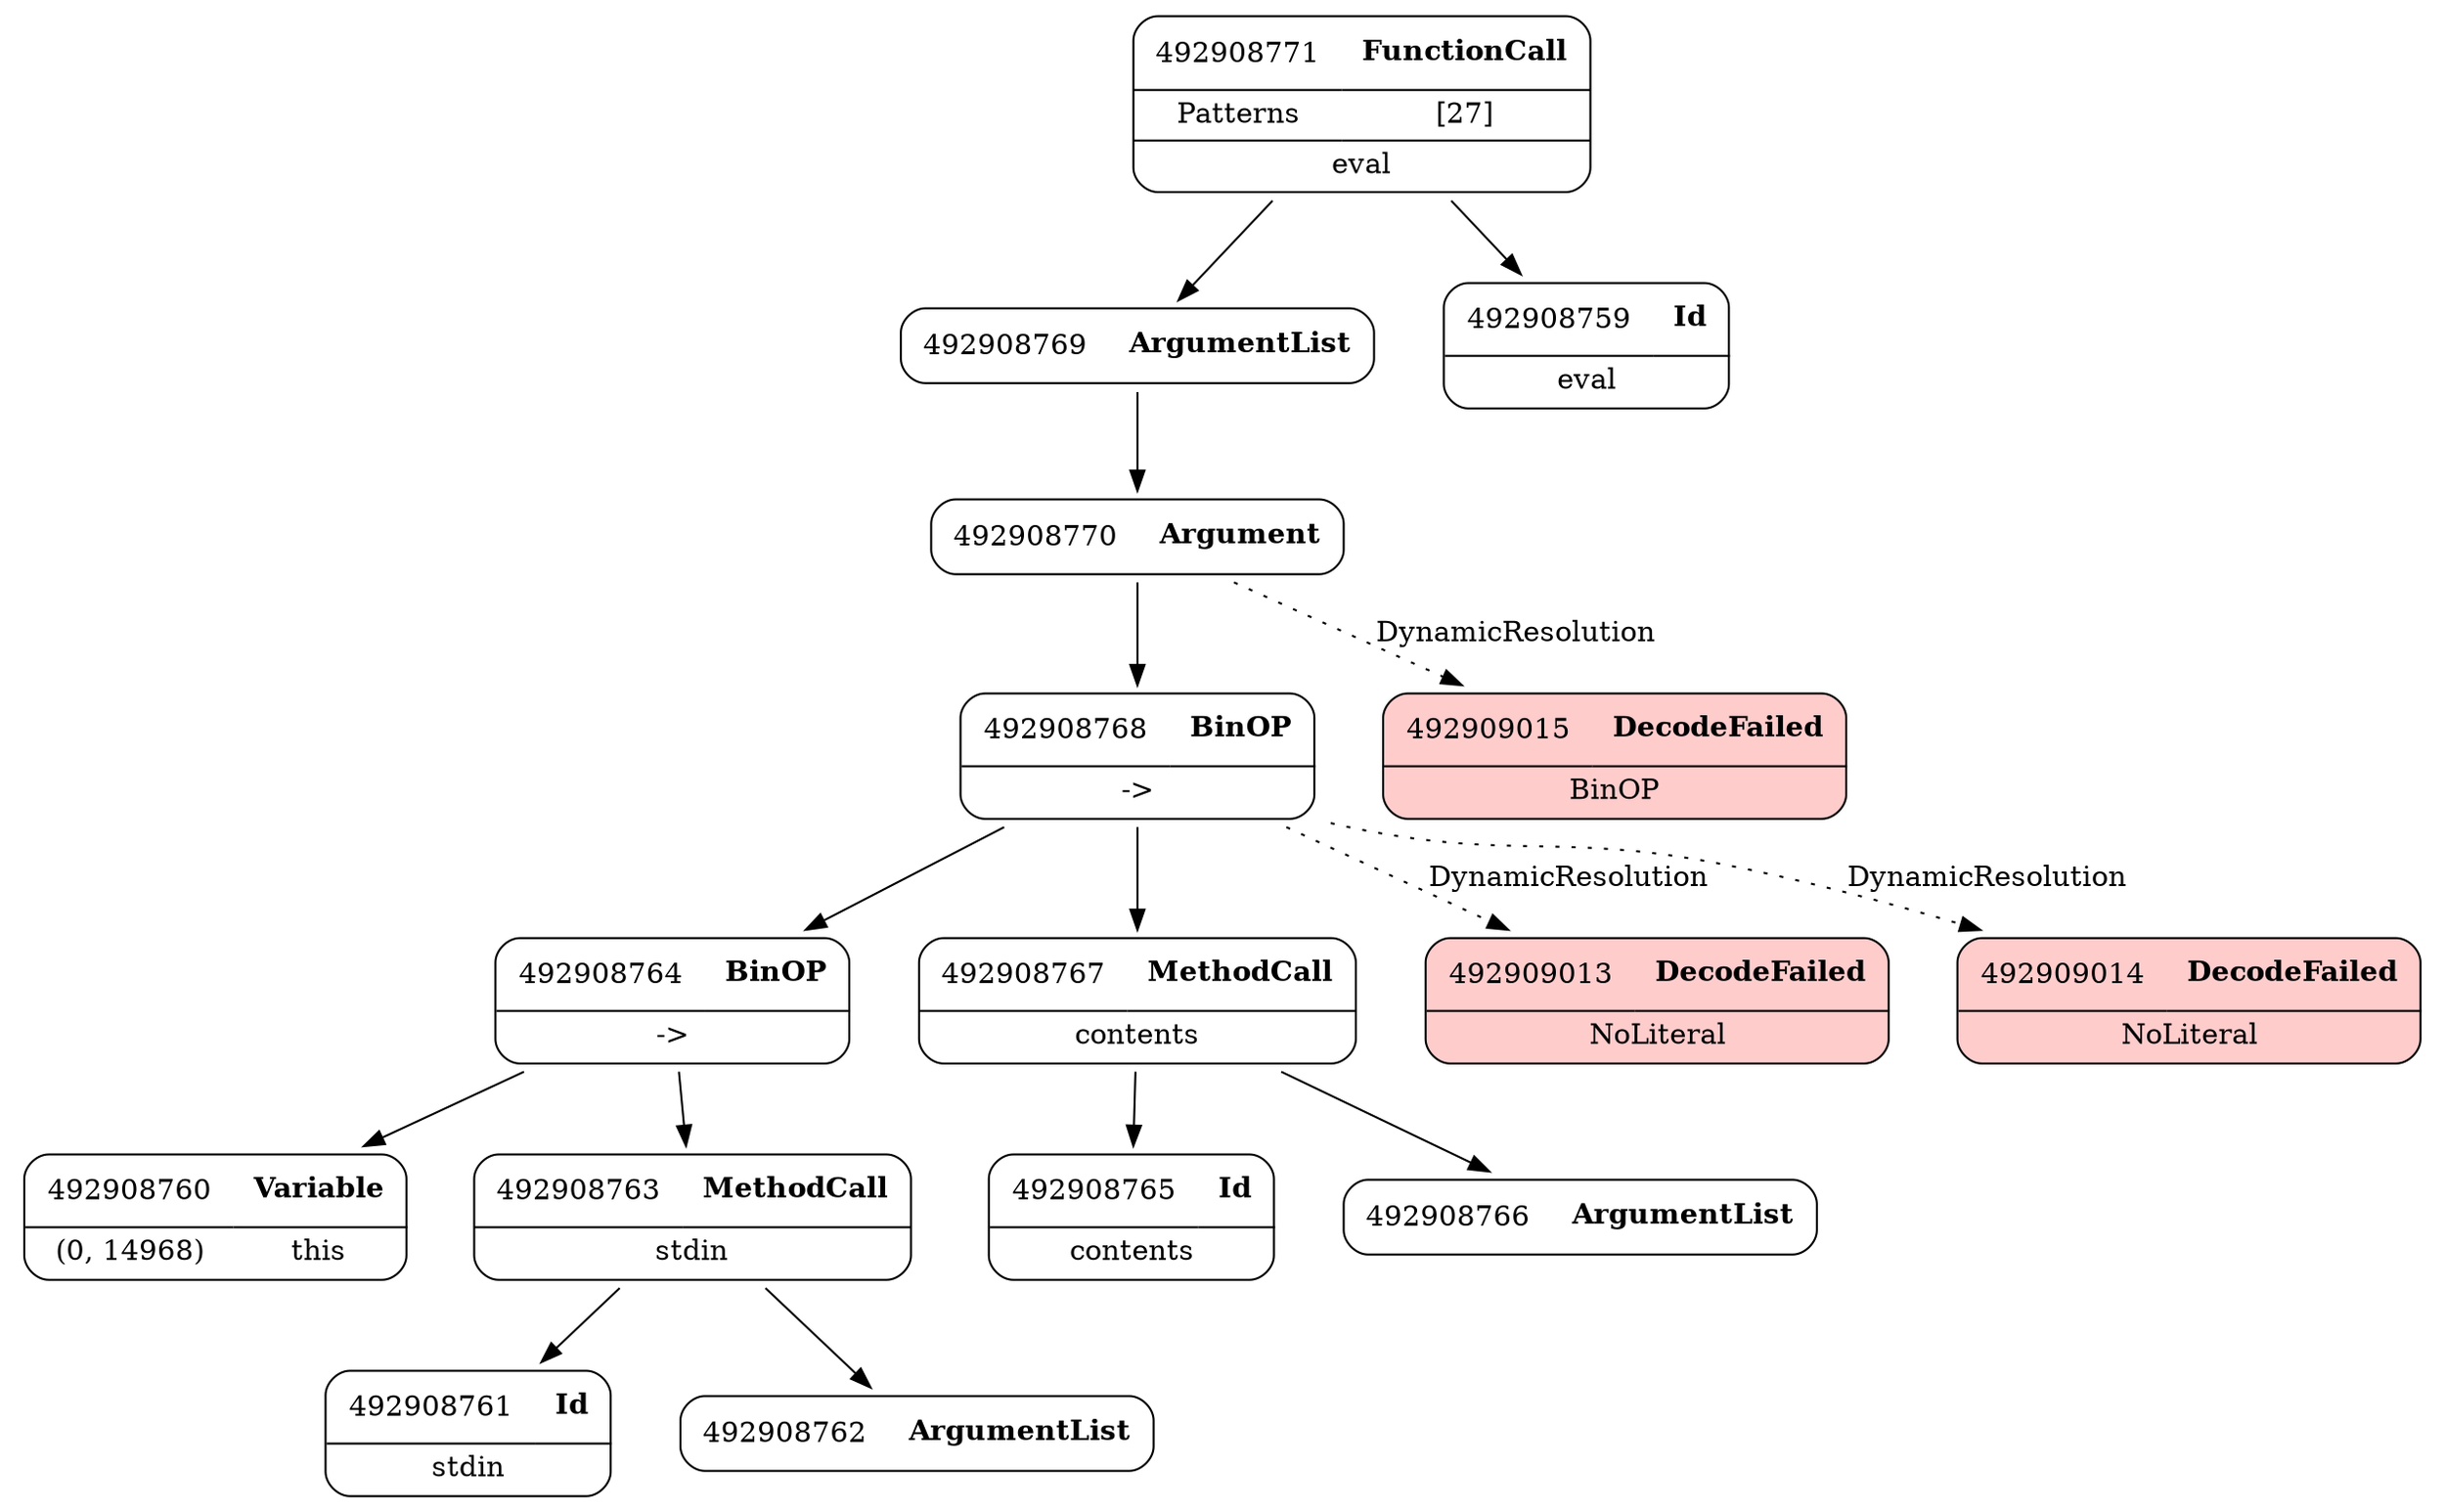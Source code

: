 digraph ast {
node [shape=none];
492908769 [label=<<TABLE border='1' cellspacing='0' cellpadding='10' style='rounded' ><TR><TD border='0'>492908769</TD><TD border='0'><B>ArgumentList</B></TD></TR></TABLE>>];
492908769 -> 492908770 [weight=2];
492908768 [label=<<TABLE border='1' cellspacing='0' cellpadding='10' style='rounded' ><TR><TD border='0'>492908768</TD><TD border='0'><B>BinOP</B></TD></TR><HR/><TR><TD border='0' cellpadding='5' colspan='2'>-&gt;</TD></TR></TABLE>>];
492908768 -> 492908764 [weight=2];
492908768 -> 492908767 [weight=2];
492908768 -> 492909013 [style=dotted,label=DynamicResolution];
492908768 -> 492909014 [style=dotted,label=DynamicResolution];
492908771 [label=<<TABLE border='1' cellspacing='0' cellpadding='10' style='rounded' ><TR><TD border='0'>492908771</TD><TD border='0'><B>FunctionCall</B></TD></TR><HR/><TR><TD border='0' cellpadding='5'>Patterns</TD><TD border='0' cellpadding='5'>[27]</TD></TR><HR/><TR><TD border='0' cellpadding='5' colspan='2'>eval</TD></TR></TABLE>>];
492908771 -> 492908759 [weight=2];
492908771 -> 492908769 [weight=2];
492908770 [label=<<TABLE border='1' cellspacing='0' cellpadding='10' style='rounded' ><TR><TD border='0'>492908770</TD><TD border='0'><B>Argument</B></TD></TR></TABLE>>];
492908770 -> 492908768 [weight=2];
492908770 -> 492909015 [style=dotted,label=DynamicResolution];
492909013 [label=<<TABLE border='1' cellspacing='0' cellpadding='10' style='rounded' bgcolor='#FFCCCC' ><TR><TD border='0'>492909013</TD><TD border='0'><B>DecodeFailed</B></TD></TR><HR/><TR><TD border='0' cellpadding='5' colspan='2'>NoLiteral</TD></TR></TABLE>>];
492908759 [label=<<TABLE border='1' cellspacing='0' cellpadding='10' style='rounded' ><TR><TD border='0'>492908759</TD><TD border='0'><B>Id</B></TD></TR><HR/><TR><TD border='0' cellpadding='5' colspan='2'>eval</TD></TR></TABLE>>];
492909015 [label=<<TABLE border='1' cellspacing='0' cellpadding='10' style='rounded' bgcolor='#FFCCCC' ><TR><TD border='0'>492909015</TD><TD border='0'><B>DecodeFailed</B></TD></TR><HR/><TR><TD border='0' cellpadding='5' colspan='2'>BinOP</TD></TR></TABLE>>];
492909014 [label=<<TABLE border='1' cellspacing='0' cellpadding='10' style='rounded' bgcolor='#FFCCCC' ><TR><TD border='0'>492909014</TD><TD border='0'><B>DecodeFailed</B></TD></TR><HR/><TR><TD border='0' cellpadding='5' colspan='2'>NoLiteral</TD></TR></TABLE>>];
492908761 [label=<<TABLE border='1' cellspacing='0' cellpadding='10' style='rounded' ><TR><TD border='0'>492908761</TD><TD border='0'><B>Id</B></TD></TR><HR/><TR><TD border='0' cellpadding='5' colspan='2'>stdin</TD></TR></TABLE>>];
492908760 [label=<<TABLE border='1' cellspacing='0' cellpadding='10' style='rounded' ><TR><TD border='0'>492908760</TD><TD border='0'><B>Variable</B></TD></TR><HR/><TR><TD border='0' cellpadding='5'>(0, 14968)</TD><TD border='0' cellpadding='5'>this</TD></TR></TABLE>>];
492908763 [label=<<TABLE border='1' cellspacing='0' cellpadding='10' style='rounded' ><TR><TD border='0'>492908763</TD><TD border='0'><B>MethodCall</B></TD></TR><HR/><TR><TD border='0' cellpadding='5' colspan='2'>stdin</TD></TR></TABLE>>];
492908763 -> 492908761 [weight=2];
492908763 -> 492908762 [weight=2];
492908762 [label=<<TABLE border='1' cellspacing='0' cellpadding='10' style='rounded' ><TR><TD border='0'>492908762</TD><TD border='0'><B>ArgumentList</B></TD></TR></TABLE>>];
492908765 [label=<<TABLE border='1' cellspacing='0' cellpadding='10' style='rounded' ><TR><TD border='0'>492908765</TD><TD border='0'><B>Id</B></TD></TR><HR/><TR><TD border='0' cellpadding='5' colspan='2'>contents</TD></TR></TABLE>>];
492908764 [label=<<TABLE border='1' cellspacing='0' cellpadding='10' style='rounded' ><TR><TD border='0'>492908764</TD><TD border='0'><B>BinOP</B></TD></TR><HR/><TR><TD border='0' cellpadding='5' colspan='2'>-&gt;</TD></TR></TABLE>>];
492908764 -> 492908760 [weight=2];
492908764 -> 492908763 [weight=2];
492908767 [label=<<TABLE border='1' cellspacing='0' cellpadding='10' style='rounded' ><TR><TD border='0'>492908767</TD><TD border='0'><B>MethodCall</B></TD></TR><HR/><TR><TD border='0' cellpadding='5' colspan='2'>contents</TD></TR></TABLE>>];
492908767 -> 492908765 [weight=2];
492908767 -> 492908766 [weight=2];
492908766 [label=<<TABLE border='1' cellspacing='0' cellpadding='10' style='rounded' ><TR><TD border='0'>492908766</TD><TD border='0'><B>ArgumentList</B></TD></TR></TABLE>>];
}
